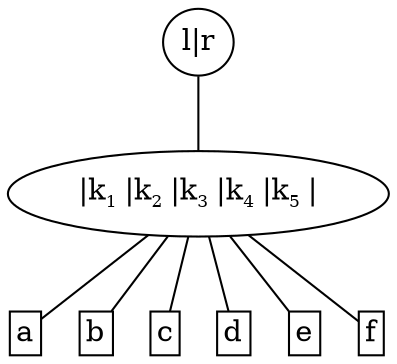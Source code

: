 graph G {

	1	[label=<l|r>,height=0,width=0,margin=0.05];
	1--2;

	2	[label=<|k<FONT POINT-SIZE="10"><SUB>1 </SUB></FONT>
		|k<FONT POINT-SIZE="10"><SUB>2 </SUB></FONT>
		|k<FONT POINT-SIZE="10"><SUB>3 </SUB></FONT>
		|k<FONT POINT-SIZE="10"><SUB>4 </SUB></FONT>
		|k<FONT POINT-SIZE="10"><SUB>5 </SUB></FONT>|>,
		height=0,width=0,margin=0.1];
	2--a;
	2--b;
	2--c;
	2--d;
	2--e;
	2--f;
	
	a	[height=0,width=0,margin=0.04,shape=box];
	b	[height=0,width=0,margin=0.04,shape=box];
	c	[height=0,width=0,margin=0.04,shape=box];
	d	[height=0,width=0,margin=0.04,shape=box];
	e	[height=0,width=0,margin=0.04,shape=box];
	f	[height=0,width=0,margin=0.04,shape=box];

}